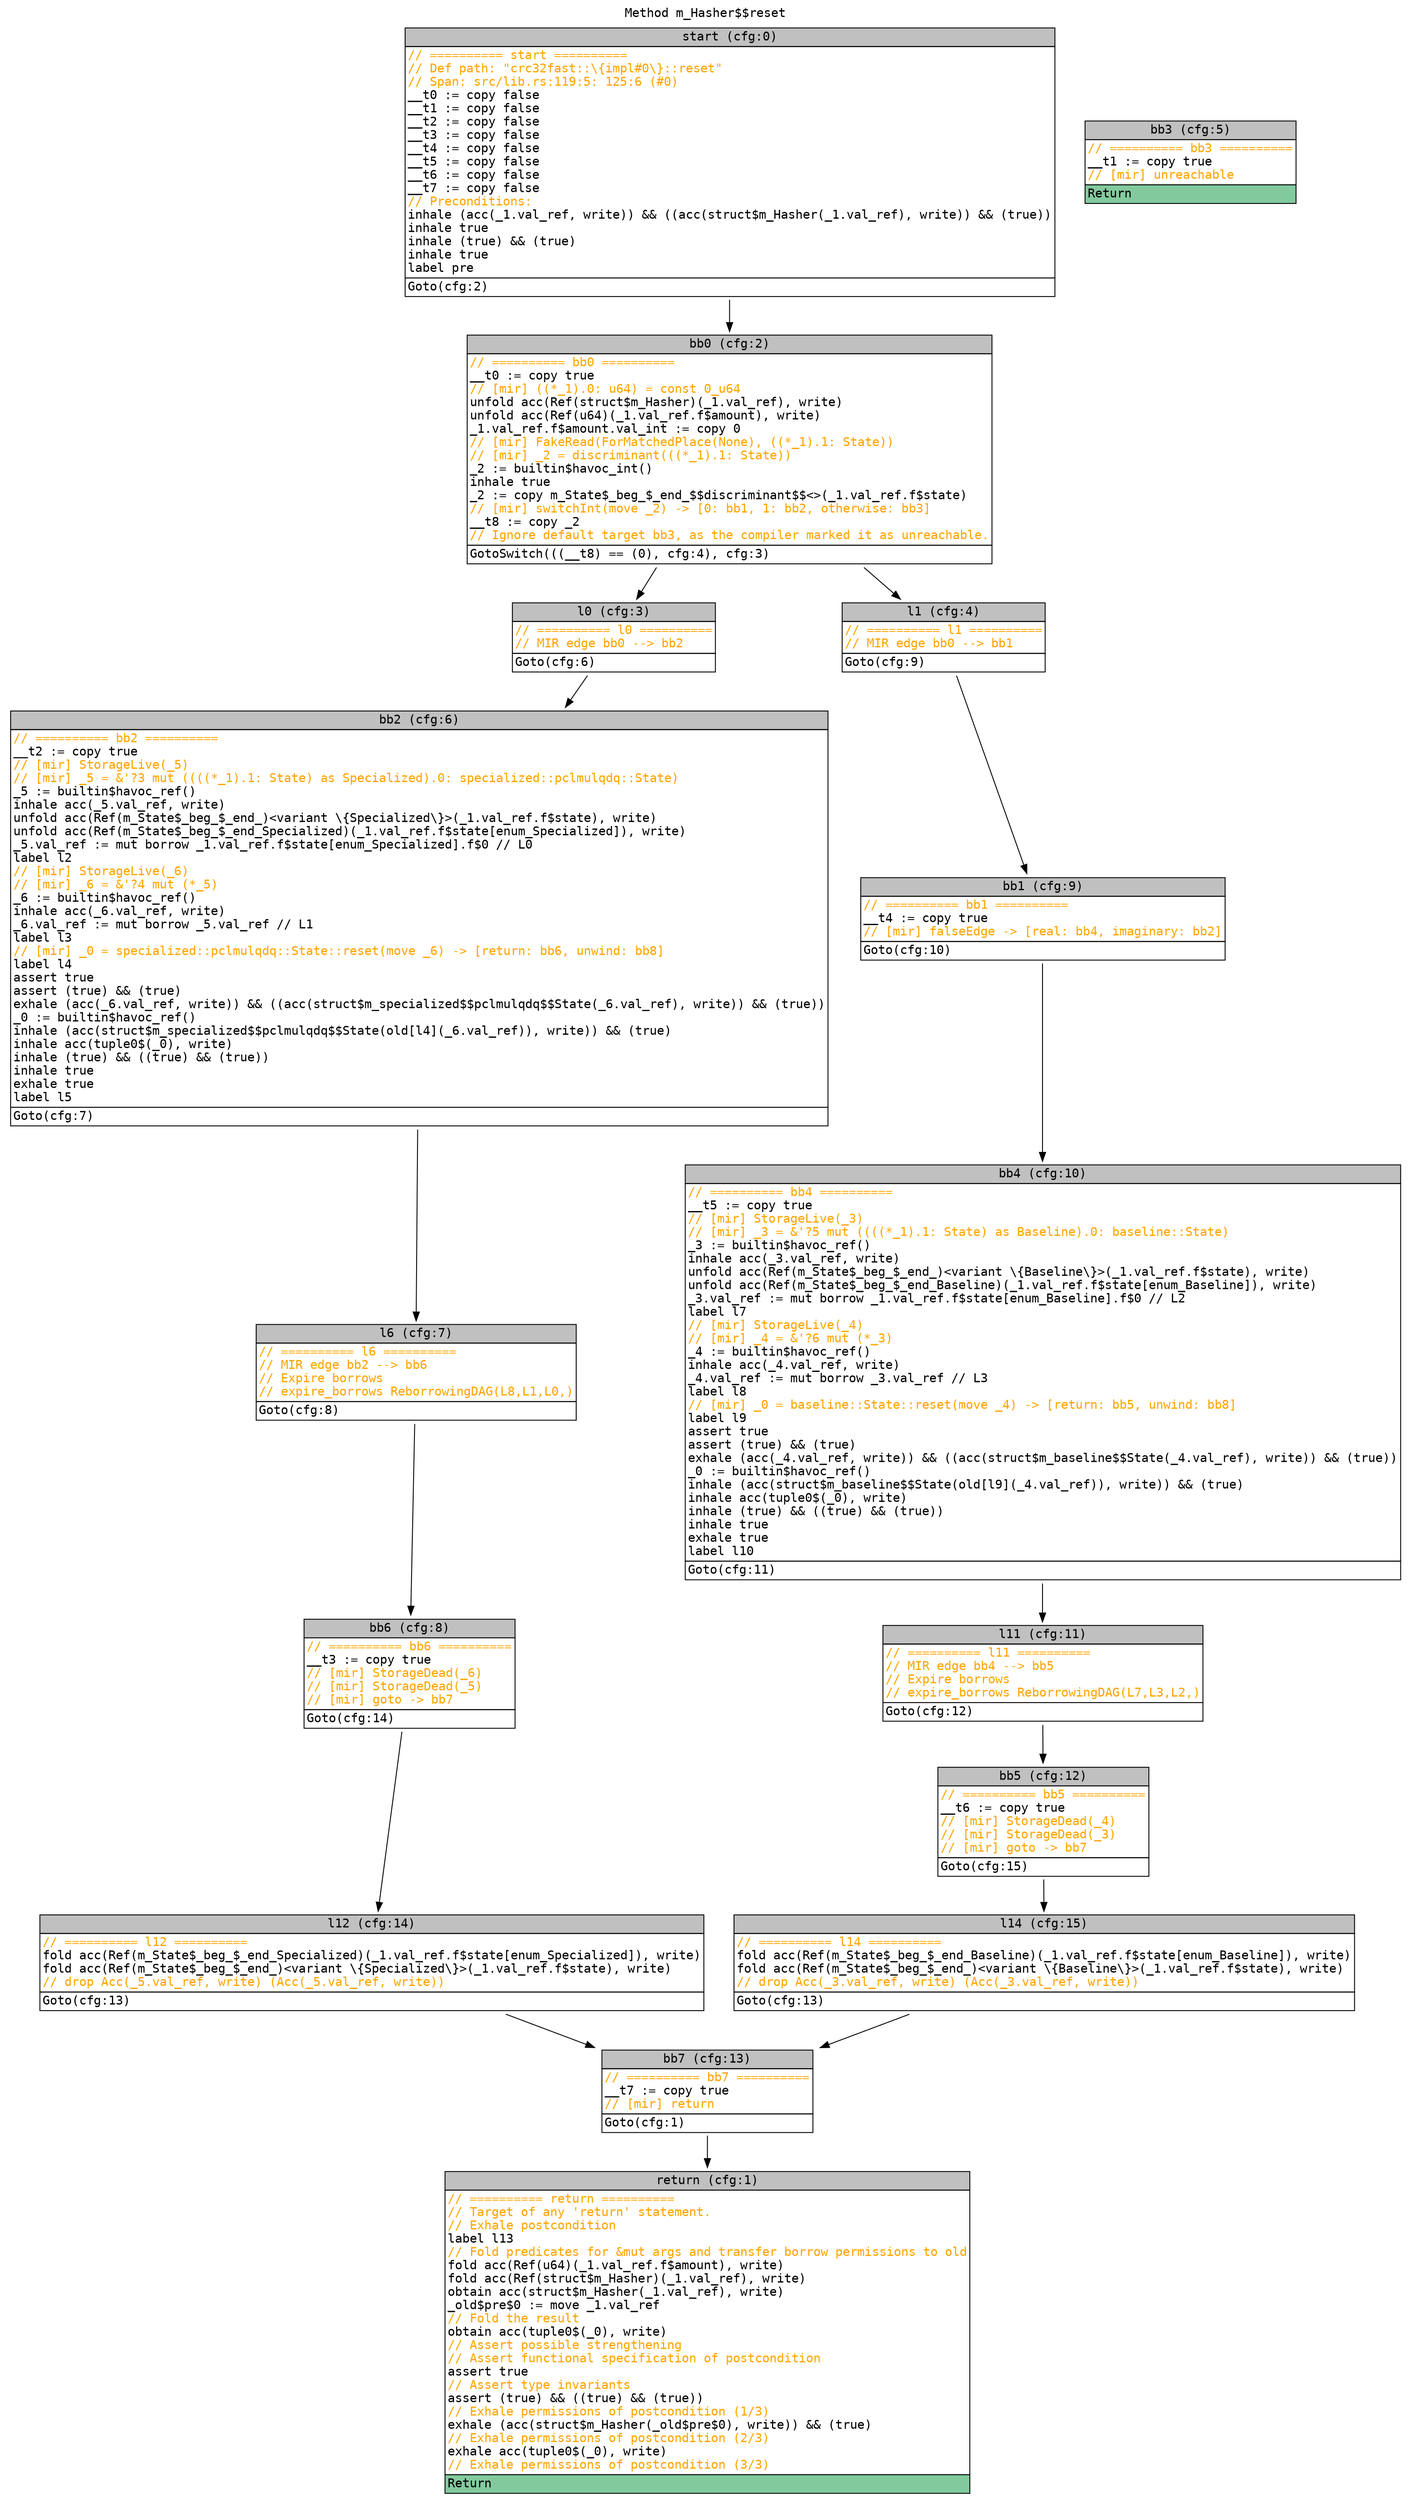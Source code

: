 digraph CFG {
graph [fontname=monospace];
node [fontname=monospace];
edge [fontname=monospace];
labelloc="t";
label="Method m_Hasher$$reset";
"block_start" [shape=none,label=<<table border="0" cellborder="1" cellspacing="0"><tr><td bgcolor="gray" align="center">start (cfg:0)</td></tr><tr><td align="left" balign="left"><font color="orange">// ========== start ==========</font><br/><font color="orange">// Def path: "crc32fast::\{impl#0\}::reset"</font><br/><font color="orange">// Span: src/lib.rs:119:5: 125:6 (#0)</font><br/>__t0 := copy false<br/>__t1 := copy false<br/>__t2 := copy false<br/>__t3 := copy false<br/>__t4 := copy false<br/>__t5 := copy false<br/>__t6 := copy false<br/>__t7 := copy false<br/><font color="orange">// Preconditions:</font><br/>inhale (acc(_1.val_ref, write)) &amp;&amp; ((acc(struct$m_Hasher(_1.val_ref), write)) &amp;&amp; (true))<br/>inhale true<br/>inhale (true) &amp;&amp; (true)<br/>inhale true<br/>label pre</td></tr><tr><td align="left">Goto(cfg:2)<br/></td></tr></table>>];
"block_return" [shape=none,label=<<table border="0" cellborder="1" cellspacing="0"><tr><td bgcolor="gray" align="center">return (cfg:1)</td></tr><tr><td align="left" balign="left"><font color="orange">// ========== return ==========</font><br/><font color="orange">// Target of any 'return' statement.</font><br/><font color="orange">// Exhale postcondition</font><br/>label l13<br/><font color="orange">// Fold predicates for &amp;mut args and transfer borrow permissions to old</font><br/>fold acc(Ref(u64)(_1.val_ref.f$amount), write)<br/>fold acc(Ref(struct$m_Hasher)(_1.val_ref), write)<br/>obtain acc(struct$m_Hasher(_1.val_ref), write)<br/>_old$pre$0 := move _1.val_ref<br/><font color="orange">// Fold the result</font><br/>obtain acc(tuple0$(_0), write)<br/><font color="orange">// Assert possible strengthening</font><br/><font color="orange">// Assert functional specification of postcondition</font><br/>assert true<br/><font color="orange">// Assert type invariants</font><br/>assert (true) &amp;&amp; ((true) &amp;&amp; (true))<br/><font color="orange">// Exhale permissions of postcondition (1/3)</font><br/>exhale (acc(struct$m_Hasher(_old$pre$0), write)) &amp;&amp; (true)<br/><font color="orange">// Exhale permissions of postcondition (2/3)</font><br/>exhale acc(tuple0$(_0), write)<br/><font color="orange">// Exhale permissions of postcondition (3/3)</font></td></tr><tr><td align="left" bgcolor="#82CA9D">Return<br/></td></tr></table>>];
"block_bb0" [shape=none,label=<<table border="0" cellborder="1" cellspacing="0"><tr><td bgcolor="gray" align="center">bb0 (cfg:2)</td></tr><tr><td align="left" balign="left"><font color="orange">// ========== bb0 ==========</font><br/>__t0 := copy true<br/><font color="orange">// [mir] ((*_1).0: u64) = const 0_u64</font><br/>unfold acc(Ref(struct$m_Hasher)(_1.val_ref), write)<br/>unfold acc(Ref(u64)(_1.val_ref.f$amount), write)<br/>_1.val_ref.f$amount.val_int := copy 0<br/><font color="orange">// [mir] FakeRead(ForMatchedPlace(None), ((*_1).1: State))</font><br/><font color="orange">// [mir] _2 = discriminant(((*_1).1: State))</font><br/>_2 := builtin$havoc_int()<br/>inhale true<br/>_2 := copy m_State$_beg_$_end_$$discriminant$$&lt;&gt;(_1.val_ref.f$state)<br/><font color="orange">// [mir] switchInt(move _2) -&gt; [0: bb1, 1: bb2, otherwise: bb3]</font><br/>__t8 := copy _2<br/><font color="orange">// Ignore default target bb3, as the compiler marked it as unreachable.</font></td></tr><tr><td align="left">GotoSwitch(((__t8) == (0), cfg:4), cfg:3)<br/></td></tr></table>>];
"block_l0" [shape=none,label=<<table border="0" cellborder="1" cellspacing="0"><tr><td bgcolor="gray" align="center">l0 (cfg:3)</td></tr><tr><td align="left" balign="left"><font color="orange">// ========== l0 ==========</font><br/><font color="orange">// MIR edge bb0 --&gt; bb2</font></td></tr><tr><td align="left">Goto(cfg:6)<br/></td></tr></table>>];
"block_l1" [shape=none,label=<<table border="0" cellborder="1" cellspacing="0"><tr><td bgcolor="gray" align="center">l1 (cfg:4)</td></tr><tr><td align="left" balign="left"><font color="orange">// ========== l1 ==========</font><br/><font color="orange">// MIR edge bb0 --&gt; bb1</font></td></tr><tr><td align="left">Goto(cfg:9)<br/></td></tr></table>>];
"block_bb3" [shape=none,label=<<table border="0" cellborder="1" cellspacing="0"><tr><td bgcolor="gray" align="center">bb3 (cfg:5)</td></tr><tr><td align="left" balign="left"><font color="orange">// ========== bb3 ==========</font><br/>__t1 := copy true<br/><font color="orange">// [mir] unreachable</font></td></tr><tr><td align="left" bgcolor="#82CA9D">Return<br/></td></tr></table>>];
"block_bb2" [shape=none,label=<<table border="0" cellborder="1" cellspacing="0"><tr><td bgcolor="gray" align="center">bb2 (cfg:6)</td></tr><tr><td align="left" balign="left"><font color="orange">// ========== bb2 ==========</font><br/>__t2 := copy true<br/><font color="orange">// [mir] StorageLive(_5)</font><br/><font color="orange">// [mir] _5 = &amp;'?3 mut ((((*_1).1: State) as Specialized).0: specialized::pclmulqdq::State)</font><br/>_5 := builtin$havoc_ref()<br/>inhale acc(_5.val_ref, write)<br/>unfold acc(Ref(m_State$_beg_$_end_)&lt;variant \{Specialized\}&gt;(_1.val_ref.f$state), write)<br/>unfold acc(Ref(m_State$_beg_$_end_Specialized)(_1.val_ref.f$state[enum_Specialized]), write)<br/>_5.val_ref := mut borrow _1.val_ref.f$state[enum_Specialized].f$0 // L0<br/>label l2<br/><font color="orange">// [mir] StorageLive(_6)</font><br/><font color="orange">// [mir] _6 = &amp;'?4 mut (*_5)</font><br/>_6 := builtin$havoc_ref()<br/>inhale acc(_6.val_ref, write)<br/>_6.val_ref := mut borrow _5.val_ref // L1<br/>label l3<br/><font color="orange">// [mir] _0 = specialized::pclmulqdq::State::reset(move _6) -&gt; [return: bb6, unwind: bb8]</font><br/>label l4<br/>assert true<br/>assert (true) &amp;&amp; (true)<br/>exhale (acc(_6.val_ref, write)) &amp;&amp; ((acc(struct$m_specialized$$pclmulqdq$$State(_6.val_ref), write)) &amp;&amp; (true))<br/>_0 := builtin$havoc_ref()<br/>inhale (acc(struct$m_specialized$$pclmulqdq$$State(old[l4](_6.val_ref)), write)) &amp;&amp; (true)<br/>inhale acc(tuple0$(_0), write)<br/>inhale (true) &amp;&amp; ((true) &amp;&amp; (true))<br/>inhale true<br/>exhale true<br/>label l5</td></tr><tr><td align="left">Goto(cfg:7)<br/></td></tr></table>>];
"block_l6" [shape=none,label=<<table border="0" cellborder="1" cellspacing="0"><tr><td bgcolor="gray" align="center">l6 (cfg:7)</td></tr><tr><td align="left" balign="left"><font color="orange">// ========== l6 ==========</font><br/><font color="orange">// MIR edge bb2 --&gt; bb6</font><br/><font color="orange">// Expire borrows</font><br/><font color="orange">// expire_borrows ReborrowingDAG(L8,L1,L0,)</font></td></tr><tr><td align="left">Goto(cfg:8)<br/></td></tr></table>>];
"block_bb6" [shape=none,label=<<table border="0" cellborder="1" cellspacing="0"><tr><td bgcolor="gray" align="center">bb6 (cfg:8)</td></tr><tr><td align="left" balign="left"><font color="orange">// ========== bb6 ==========</font><br/>__t3 := copy true<br/><font color="orange">// [mir] StorageDead(_6)</font><br/><font color="orange">// [mir] StorageDead(_5)</font><br/><font color="orange">// [mir] goto -&gt; bb7</font></td></tr><tr><td align="left">Goto(cfg:14)<br/></td></tr></table>>];
"block_bb1" [shape=none,label=<<table border="0" cellborder="1" cellspacing="0"><tr><td bgcolor="gray" align="center">bb1 (cfg:9)</td></tr><tr><td align="left" balign="left"><font color="orange">// ========== bb1 ==========</font><br/>__t4 := copy true<br/><font color="orange">// [mir] falseEdge -&gt; [real: bb4, imaginary: bb2]</font></td></tr><tr><td align="left">Goto(cfg:10)<br/></td></tr></table>>];
"block_bb4" [shape=none,label=<<table border="0" cellborder="1" cellspacing="0"><tr><td bgcolor="gray" align="center">bb4 (cfg:10)</td></tr><tr><td align="left" balign="left"><font color="orange">// ========== bb4 ==========</font><br/>__t5 := copy true<br/><font color="orange">// [mir] StorageLive(_3)</font><br/><font color="orange">// [mir] _3 = &amp;'?5 mut ((((*_1).1: State) as Baseline).0: baseline::State)</font><br/>_3 := builtin$havoc_ref()<br/>inhale acc(_3.val_ref, write)<br/>unfold acc(Ref(m_State$_beg_$_end_)&lt;variant \{Baseline\}&gt;(_1.val_ref.f$state), write)<br/>unfold acc(Ref(m_State$_beg_$_end_Baseline)(_1.val_ref.f$state[enum_Baseline]), write)<br/>_3.val_ref := mut borrow _1.val_ref.f$state[enum_Baseline].f$0 // L2<br/>label l7<br/><font color="orange">// [mir] StorageLive(_4)</font><br/><font color="orange">// [mir] _4 = &amp;'?6 mut (*_3)</font><br/>_4 := builtin$havoc_ref()<br/>inhale acc(_4.val_ref, write)<br/>_4.val_ref := mut borrow _3.val_ref // L3<br/>label l8<br/><font color="orange">// [mir] _0 = baseline::State::reset(move _4) -&gt; [return: bb5, unwind: bb8]</font><br/>label l9<br/>assert true<br/>assert (true) &amp;&amp; (true)<br/>exhale (acc(_4.val_ref, write)) &amp;&amp; ((acc(struct$m_baseline$$State(_4.val_ref), write)) &amp;&amp; (true))<br/>_0 := builtin$havoc_ref()<br/>inhale (acc(struct$m_baseline$$State(old[l9](_4.val_ref)), write)) &amp;&amp; (true)<br/>inhale acc(tuple0$(_0), write)<br/>inhale (true) &amp;&amp; ((true) &amp;&amp; (true))<br/>inhale true<br/>exhale true<br/>label l10</td></tr><tr><td align="left">Goto(cfg:11)<br/></td></tr></table>>];
"block_l11" [shape=none,label=<<table border="0" cellborder="1" cellspacing="0"><tr><td bgcolor="gray" align="center">l11 (cfg:11)</td></tr><tr><td align="left" balign="left"><font color="orange">// ========== l11 ==========</font><br/><font color="orange">// MIR edge bb4 --&gt; bb5</font><br/><font color="orange">// Expire borrows</font><br/><font color="orange">// expire_borrows ReborrowingDAG(L7,L3,L2,)</font></td></tr><tr><td align="left">Goto(cfg:12)<br/></td></tr></table>>];
"block_bb5" [shape=none,label=<<table border="0" cellborder="1" cellspacing="0"><tr><td bgcolor="gray" align="center">bb5 (cfg:12)</td></tr><tr><td align="left" balign="left"><font color="orange">// ========== bb5 ==========</font><br/>__t6 := copy true<br/><font color="orange">// [mir] StorageDead(_4)</font><br/><font color="orange">// [mir] StorageDead(_3)</font><br/><font color="orange">// [mir] goto -&gt; bb7</font></td></tr><tr><td align="left">Goto(cfg:15)<br/></td></tr></table>>];
"block_bb7" [shape=none,label=<<table border="0" cellborder="1" cellspacing="0"><tr><td bgcolor="gray" align="center">bb7 (cfg:13)</td></tr><tr><td align="left" balign="left"><font color="orange">// ========== bb7 ==========</font><br/>__t7 := copy true<br/><font color="orange">// [mir] return</font></td></tr><tr><td align="left">Goto(cfg:1)<br/></td></tr></table>>];
"block_l12" [shape=none,label=<<table border="0" cellborder="1" cellspacing="0"><tr><td bgcolor="gray" align="center">l12 (cfg:14)</td></tr><tr><td align="left" balign="left"><font color="orange">// ========== l12 ==========</font><br/>fold acc(Ref(m_State$_beg_$_end_Specialized)(_1.val_ref.f$state[enum_Specialized]), write)<br/>fold acc(Ref(m_State$_beg_$_end_)&lt;variant \{Specialized\}&gt;(_1.val_ref.f$state), write)<br/><font color="orange">// drop Acc(_5.val_ref, write) (Acc(_5.val_ref, write))</font></td></tr><tr><td align="left">Goto(cfg:13)<br/></td></tr></table>>];
"block_l14" [shape=none,label=<<table border="0" cellborder="1" cellspacing="0"><tr><td bgcolor="gray" align="center">l14 (cfg:15)</td></tr><tr><td align="left" balign="left"><font color="orange">// ========== l14 ==========</font><br/>fold acc(Ref(m_State$_beg_$_end_Baseline)(_1.val_ref.f$state[enum_Baseline]), write)<br/>fold acc(Ref(m_State$_beg_$_end_)&lt;variant \{Baseline\}&gt;(_1.val_ref.f$state), write)<br/><font color="orange">// drop Acc(_3.val_ref, write) (Acc(_3.val_ref, write))</font></td></tr><tr><td align="left">Goto(cfg:13)<br/></td></tr></table>>];
"block_start" -> "block_bb0";
"block_bb0" -> "block_l1";
"block_bb0" -> "block_l0";
"block_l0" -> "block_bb2";
"block_l1" -> "block_bb1";
"block_bb2" -> "block_l6";
"block_l6" -> "block_bb6";
"block_bb6" -> "block_l12";
"block_bb1" -> "block_bb4";
"block_bb4" -> "block_l11";
"block_l11" -> "block_bb5";
"block_bb5" -> "block_l14";
"block_bb7" -> "block_return";
"block_l12" -> "block_bb7";
"block_l14" -> "block_bb7";
}
